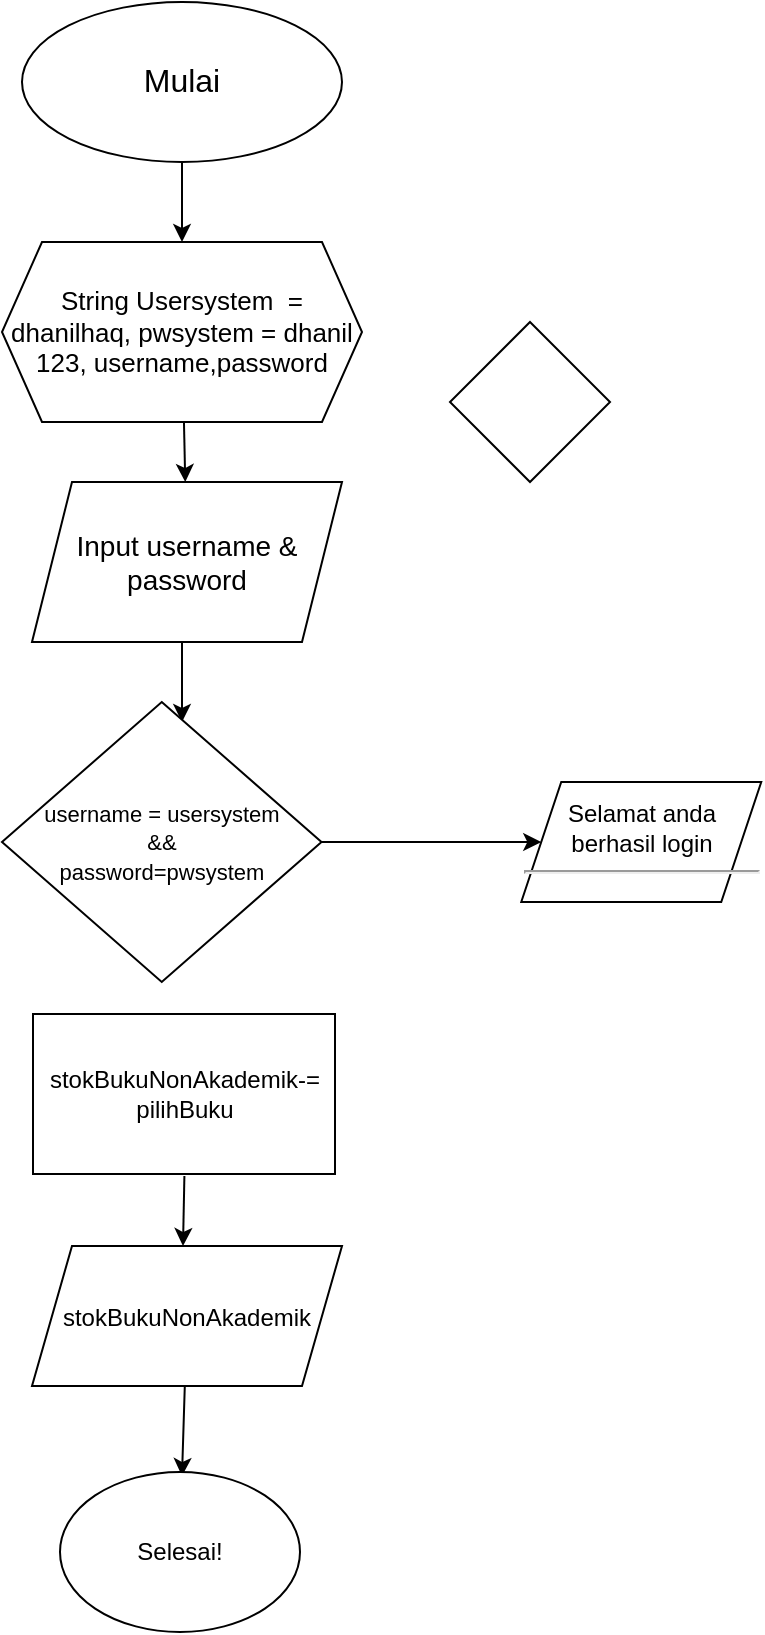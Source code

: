 <mxfile version="21.7.5" type="github">
  <diagram id="C5RBs43oDa-KdzZeNtuy" name="Page-1">
    <mxGraphModel dx="1050" dy="613" grid="1" gridSize="10" guides="1" tooltips="1" connect="1" arrows="1" fold="1" page="1" pageScale="1" pageWidth="827" pageHeight="1169" math="0" shadow="0">
      <root>
        <mxCell id="WIyWlLk6GJQsqaUBKTNV-0" />
        <mxCell id="WIyWlLk6GJQsqaUBKTNV-1" parent="WIyWlLk6GJQsqaUBKTNV-0" />
        <mxCell id="MITQV5Y3EbnCA6ZiNEHx-0" value="&lt;p style=&quot;line-height: 120%;&quot;&gt;&lt;font style=&quot;font-size: 16px;&quot;&gt;Mulai&lt;/font&gt;&lt;/p&gt;" style="ellipse;whiteSpace=wrap;html=1;" parent="WIyWlLk6GJQsqaUBKTNV-1" vertex="1">
          <mxGeometry x="160" y="40" width="160" height="80" as="geometry" />
        </mxCell>
        <mxCell id="MITQV5Y3EbnCA6ZiNEHx-1" value="" style="endArrow=classic;html=1;rounded=0;exitX=0.5;exitY=1;exitDx=0;exitDy=0;entryX=0.5;entryY=0;entryDx=0;entryDy=0;" parent="WIyWlLk6GJQsqaUBKTNV-1" source="MITQV5Y3EbnCA6ZiNEHx-0" target="MITQV5Y3EbnCA6ZiNEHx-2" edge="1">
          <mxGeometry width="50" height="50" relative="1" as="geometry">
            <mxPoint x="340" y="210" as="sourcePoint" />
            <mxPoint x="200" y="160" as="targetPoint" />
            <Array as="points" />
          </mxGeometry>
        </mxCell>
        <mxCell id="MITQV5Y3EbnCA6ZiNEHx-22" value="" style="rounded=0;orthogonalLoop=1;jettySize=auto;html=1;" parent="WIyWlLk6GJQsqaUBKTNV-1" source="MITQV5Y3EbnCA6ZiNEHx-2" target="MITQV5Y3EbnCA6ZiNEHx-3" edge="1">
          <mxGeometry relative="1" as="geometry" />
        </mxCell>
        <mxCell id="MITQV5Y3EbnCA6ZiNEHx-2" value="&lt;font size=&quot;1&quot; style=&quot;&quot;&gt;&lt;p style=&quot;font-size: 13px;&quot; class=&quot;MsoNormal&quot;&gt;String Usersystem&amp;nbsp; = dhanilhaq, pwsystem = dhanil 123, username,password&lt;/p&gt;&lt;/font&gt;" style="shape=hexagon;perimeter=hexagonPerimeter2;whiteSpace=wrap;html=1;fixedSize=1;fontSize=12;" parent="WIyWlLk6GJQsqaUBKTNV-1" vertex="1">
          <mxGeometry x="150" y="160" width="180" height="90" as="geometry" />
        </mxCell>
        <mxCell id="MITQV5Y3EbnCA6ZiNEHx-19" value="" style="edgeStyle=orthogonalEdgeStyle;rounded=0;orthogonalLoop=1;jettySize=auto;html=1;" parent="WIyWlLk6GJQsqaUBKTNV-1" source="MITQV5Y3EbnCA6ZiNEHx-3" edge="1">
          <mxGeometry relative="1" as="geometry">
            <mxPoint x="240" y="400" as="targetPoint" />
            <Array as="points">
              <mxPoint x="240" y="390" />
              <mxPoint x="240" y="390" />
            </Array>
          </mxGeometry>
        </mxCell>
        <mxCell id="MITQV5Y3EbnCA6ZiNEHx-3" value="&lt;font style=&quot;font-size: 14px;&quot;&gt;Input username &amp;amp; password&lt;/font&gt;" style="shape=parallelogram;perimeter=parallelogramPerimeter;whiteSpace=wrap;html=1;fixedSize=1;fontSize=12;points=[[0,0,0,0,0],[0,0.25,0,0,0],[0,0.5,0,0,0],[0,0.75,0,0,0],[0,1,0,0,0],[0.25,0,0,0,0],[0.25,1,0,0,0],[0.5,0,0,0,0],[0.5,1,0,0,0],[0.75,0,0,0,0],[0.75,1,0,0,0],[1,0,0,0,0],[1,0.25,0,0,0],[1,0.5,0,0,0],[1,0.75,0,0,0],[1,1,0,0,0]];" parent="WIyWlLk6GJQsqaUBKTNV-1" vertex="1">
          <mxGeometry x="165" y="280" width="155" height="80" as="geometry" />
        </mxCell>
        <mxCell id="MITQV5Y3EbnCA6ZiNEHx-24" style="rounded=0;orthogonalLoop=1;jettySize=auto;html=1;entryX=0.5;entryY=0;entryDx=0;entryDy=0;" parent="WIyWlLk6GJQsqaUBKTNV-1" edge="1">
          <mxGeometry relative="1" as="geometry">
            <mxPoint x="241.2" y="627" as="sourcePoint" />
            <mxPoint x="240.5" y="662" as="targetPoint" />
          </mxGeometry>
        </mxCell>
        <mxCell id="MITQV5Y3EbnCA6ZiNEHx-11" value="stokBukuNonAkademik-=&lt;br&gt;pilihBuku" style="whiteSpace=wrap;html=1;fontSize=12;" parent="WIyWlLk6GJQsqaUBKTNV-1" vertex="1">
          <mxGeometry x="165.5" y="546" width="151" height="80" as="geometry" />
        </mxCell>
        <mxCell id="MITQV5Y3EbnCA6ZiNEHx-25" value="" style="rounded=0;orthogonalLoop=1;jettySize=auto;html=1;" parent="WIyWlLk6GJQsqaUBKTNV-1" source="MITQV5Y3EbnCA6ZiNEHx-13" edge="1">
          <mxGeometry relative="1" as="geometry">
            <mxPoint x="240.0" y="777.006" as="targetPoint" />
          </mxGeometry>
        </mxCell>
        <mxCell id="MITQV5Y3EbnCA6ZiNEHx-13" value="&lt;font style=&quot;font-size: 12px;&quot;&gt;stokBukuNonAkademik&lt;/font&gt;" style="shape=parallelogram;perimeter=parallelogramPerimeter;whiteSpace=wrap;html=1;fixedSize=1;fontSize=13;" parent="WIyWlLk6GJQsqaUBKTNV-1" vertex="1">
          <mxGeometry x="165" y="662" width="155" height="70" as="geometry" />
        </mxCell>
        <mxCell id="MITQV5Y3EbnCA6ZiNEHx-15" value="Selesai!" style="ellipse;whiteSpace=wrap;html=1;" parent="WIyWlLk6GJQsqaUBKTNV-1" vertex="1">
          <mxGeometry x="179" y="775" width="120" height="80" as="geometry" />
        </mxCell>
        <mxCell id="vSDWzsPw7NBv9V1Wfy72-2" value="" style="rhombus;whiteSpace=wrap;html=1;" vertex="1" parent="WIyWlLk6GJQsqaUBKTNV-1">
          <mxGeometry x="374" y="200" width="80" height="80" as="geometry" />
        </mxCell>
        <mxCell id="vSDWzsPw7NBv9V1Wfy72-6" value="" style="edgeStyle=orthogonalEdgeStyle;rounded=0;orthogonalLoop=1;jettySize=auto;html=1;" edge="1" parent="WIyWlLk6GJQsqaUBKTNV-1" source="vSDWzsPw7NBv9V1Wfy72-4" target="vSDWzsPw7NBv9V1Wfy72-5">
          <mxGeometry relative="1" as="geometry" />
        </mxCell>
        <mxCell id="vSDWzsPw7NBv9V1Wfy72-4" value="&lt;font style=&quot;font-size: 11px;&quot;&gt;username = usersystem&lt;br&gt;&amp;amp;&amp;amp;&lt;br&gt;password=pwsystem&lt;/font&gt;" style="rhombus;whiteSpace=wrap;html=1;" vertex="1" parent="WIyWlLk6GJQsqaUBKTNV-1">
          <mxGeometry x="150" y="390" width="159.75" height="140" as="geometry" />
        </mxCell>
        <mxCell id="vSDWzsPw7NBv9V1Wfy72-5" value="Selamat anda berhasil login&lt;hr&gt;" style="shape=parallelogram;perimeter=parallelogramPerimeter;whiteSpace=wrap;html=1;fixedSize=1;" vertex="1" parent="WIyWlLk6GJQsqaUBKTNV-1">
          <mxGeometry x="409.625" y="430" width="120" height="60" as="geometry" />
        </mxCell>
      </root>
    </mxGraphModel>
  </diagram>
</mxfile>
